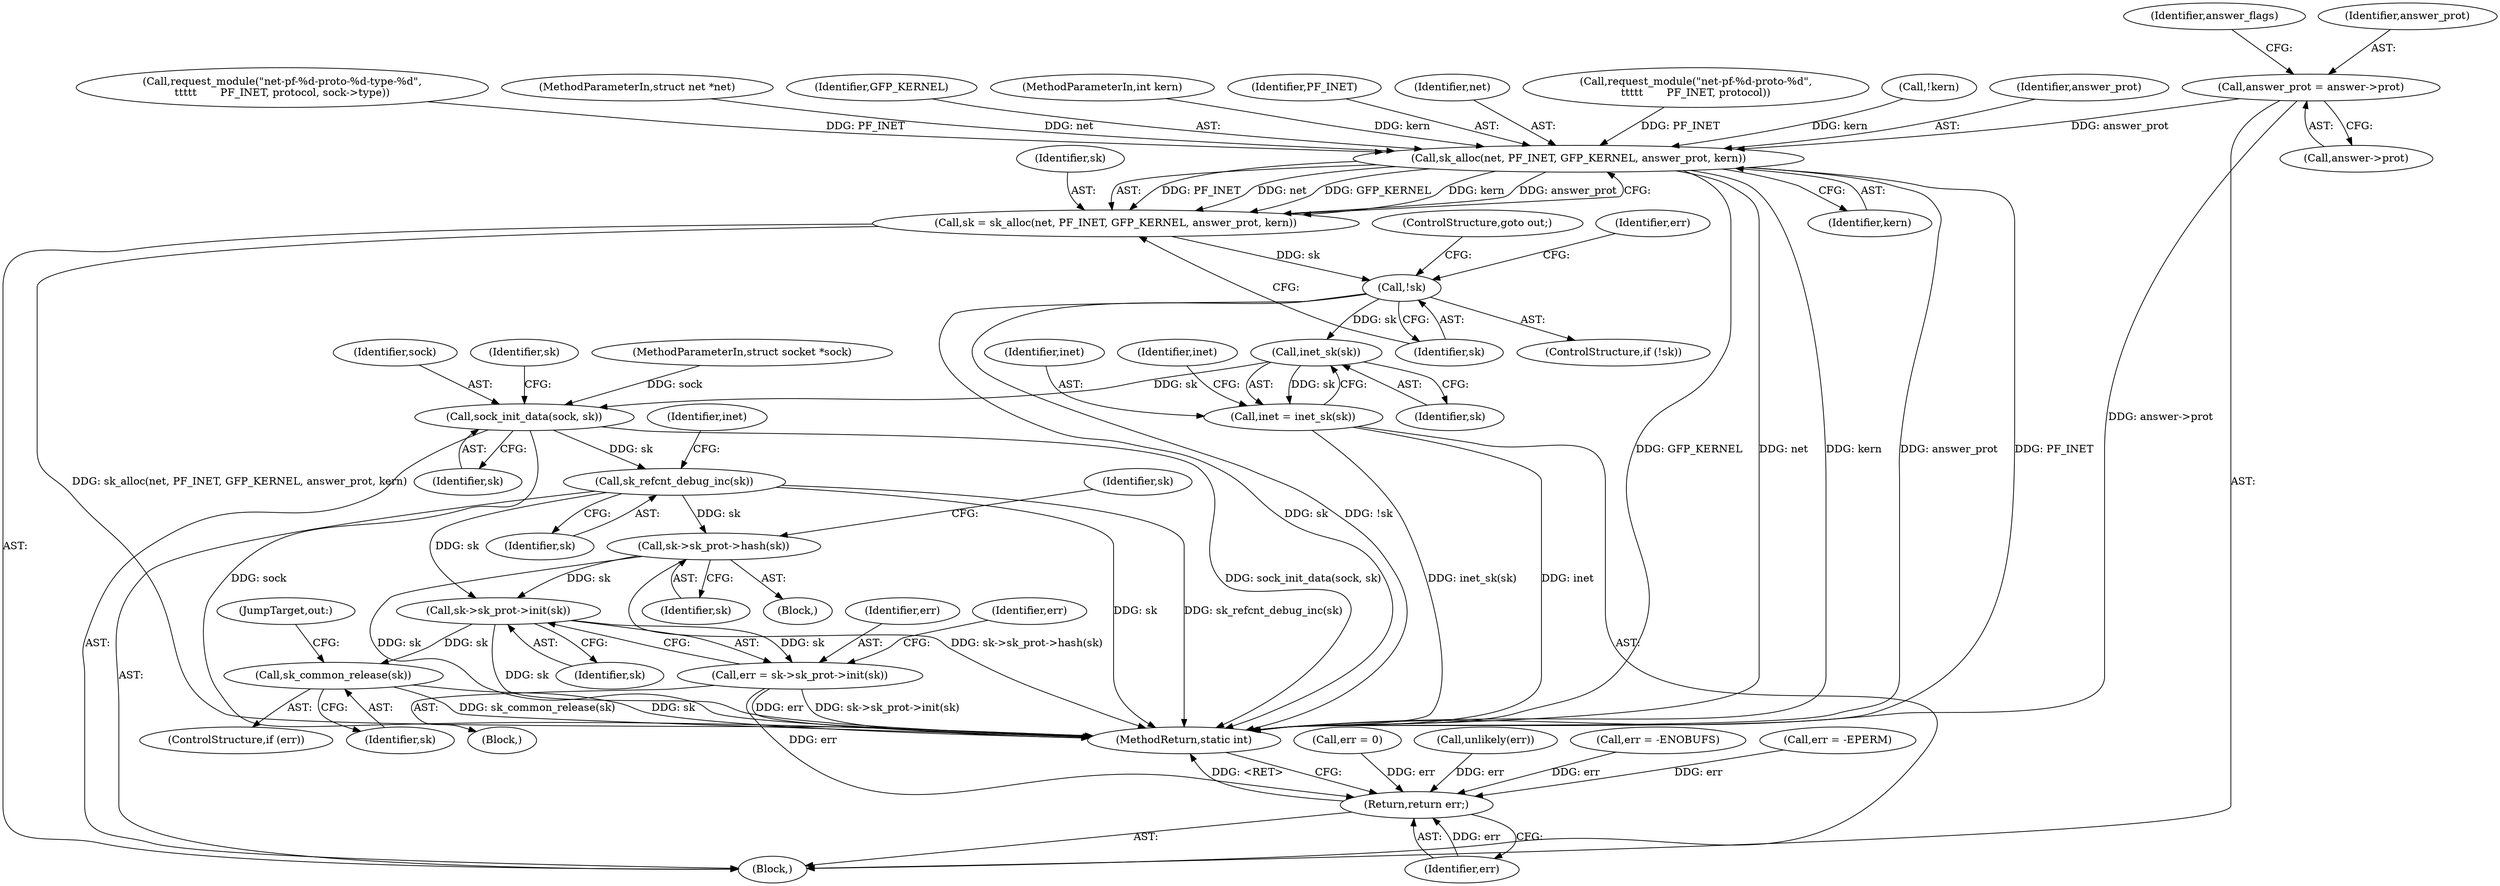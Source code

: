 digraph "0_linux_79462ad02e861803b3840cc782248c7359451cd9_1@pointer" {
"1000243" [label="(Call,answer_prot = answer->prot)"];
"1000265" [label="(Call,sk_alloc(net, PF_INET, GFP_KERNEL, answer_prot, kern))"];
"1000263" [label="(Call,sk = sk_alloc(net, PF_INET, GFP_KERNEL, answer_prot, kern))"];
"1000272" [label="(Call,!sk)"];
"1000289" [label="(Call,inet_sk(sk))"];
"1000287" [label="(Call,inet = inet_sk(sk))"];
"1000348" [label="(Call,sock_init_data(sock, sk))"];
"1000406" [label="(Call,sk_refcnt_debug_inc(sk))"];
"1000421" [label="(Call,sk->sk_prot->hash(sk))"];
"1000432" [label="(Call,sk->sk_prot->init(sk))"];
"1000430" [label="(Call,err = sk->sk_prot->init(sk))"];
"1000439" [label="(Return,return err;)"];
"1000436" [label="(Call,sk_common_release(sk))"];
"1000433" [label="(Identifier,sk)"];
"1000108" [label="(MethodParameterIn,struct net *net)"];
"1000249" [label="(Identifier,answer_flags)"];
"1000268" [label="(Identifier,GFP_KERNEL)"];
"1000265" [label="(Call,sk_alloc(net, PF_INET, GFP_KERNEL, answer_prot, kern))"];
"1000109" [label="(MethodParameterIn,struct socket *sock)"];
"1000274" [label="(ControlStructure,goto out;)"];
"1000111" [label="(MethodParameterIn,int kern)"];
"1000437" [label="(Identifier,sk)"];
"1000439" [label="(Return,return err;)"];
"1000244" [label="(Identifier,answer_prot)"];
"1000410" [label="(Identifier,inet)"];
"1000267" [label="(Identifier,PF_INET)"];
"1000243" [label="(Call,answer_prot = answer->prot)"];
"1000421" [label="(Call,sk->sk_prot->hash(sk))"];
"1000435" [label="(Identifier,err)"];
"1000264" [label="(Identifier,sk)"];
"1000288" [label="(Identifier,inet)"];
"1000266" [label="(Identifier,net)"];
"1000270" [label="(Identifier,kern)"];
"1000275" [label="(Call,err = 0)"];
"1000426" [label="(Identifier,sk)"];
"1000293" [label="(Identifier,inet)"];
"1000440" [label="(Identifier,err)"];
"1000276" [label="(Identifier,err)"];
"1000422" [label="(Identifier,sk)"];
"1000407" [label="(Identifier,sk)"];
"1000431" [label="(Identifier,err)"];
"1000432" [label="(Call,sk->sk_prot->init(sk))"];
"1000186" [label="(Call,unlikely(err))"];
"1000208" [label="(Call,request_module(\"net-pf-%d-proto-%d\",\n\t\t\t\t\t       PF_INET, protocol))"];
"1000434" [label="(ControlStructure,if (err))"];
"1000406" [label="(Call,sk_refcnt_debug_inc(sk))"];
"1000263" [label="(Call,sk = sk_alloc(net, PF_INET, GFP_KERNEL, answer_prot, kern))"];
"1000112" [label="(Block,)"];
"1000227" [label="(Call,!kern)"];
"1000269" [label="(Identifier,answer_prot)"];
"1000200" [label="(Call,request_module(\"net-pf-%d-proto-%d-type-%d\",\n\t\t\t\t\t       PF_INET, protocol, sock->type))"];
"1000272" [label="(Call,!sk)"];
"1000349" [label="(Identifier,sock)"];
"1000287" [label="(Call,inet = inet_sk(sk))"];
"1000350" [label="(Identifier,sk)"];
"1000259" [label="(Call,err = -ENOBUFS)"];
"1000353" [label="(Identifier,sk)"];
"1000348" [label="(Call,sock_init_data(sock, sk))"];
"1000273" [label="(Identifier,sk)"];
"1000289" [label="(Call,inet_sk(sk))"];
"1000271" [label="(ControlStructure,if (!sk))"];
"1000245" [label="(Call,answer->prot)"];
"1000444" [label="(MethodReturn,static int)"];
"1000436" [label="(Call,sk_common_release(sk))"];
"1000429" [label="(Block,)"];
"1000412" [label="(Block,)"];
"1000430" [label="(Call,err = sk->sk_prot->init(sk))"];
"1000215" [label="(Call,err = -EPERM)"];
"1000438" [label="(JumpTarget,out:)"];
"1000290" [label="(Identifier,sk)"];
"1000243" -> "1000112"  [label="AST: "];
"1000243" -> "1000245"  [label="CFG: "];
"1000244" -> "1000243"  [label="AST: "];
"1000245" -> "1000243"  [label="AST: "];
"1000249" -> "1000243"  [label="CFG: "];
"1000243" -> "1000444"  [label="DDG: answer->prot"];
"1000243" -> "1000265"  [label="DDG: answer_prot"];
"1000265" -> "1000263"  [label="AST: "];
"1000265" -> "1000270"  [label="CFG: "];
"1000266" -> "1000265"  [label="AST: "];
"1000267" -> "1000265"  [label="AST: "];
"1000268" -> "1000265"  [label="AST: "];
"1000269" -> "1000265"  [label="AST: "];
"1000270" -> "1000265"  [label="AST: "];
"1000263" -> "1000265"  [label="CFG: "];
"1000265" -> "1000444"  [label="DDG: answer_prot"];
"1000265" -> "1000444"  [label="DDG: PF_INET"];
"1000265" -> "1000444"  [label="DDG: GFP_KERNEL"];
"1000265" -> "1000444"  [label="DDG: net"];
"1000265" -> "1000444"  [label="DDG: kern"];
"1000265" -> "1000263"  [label="DDG: PF_INET"];
"1000265" -> "1000263"  [label="DDG: net"];
"1000265" -> "1000263"  [label="DDG: GFP_KERNEL"];
"1000265" -> "1000263"  [label="DDG: kern"];
"1000265" -> "1000263"  [label="DDG: answer_prot"];
"1000108" -> "1000265"  [label="DDG: net"];
"1000208" -> "1000265"  [label="DDG: PF_INET"];
"1000200" -> "1000265"  [label="DDG: PF_INET"];
"1000227" -> "1000265"  [label="DDG: kern"];
"1000111" -> "1000265"  [label="DDG: kern"];
"1000263" -> "1000112"  [label="AST: "];
"1000264" -> "1000263"  [label="AST: "];
"1000273" -> "1000263"  [label="CFG: "];
"1000263" -> "1000444"  [label="DDG: sk_alloc(net, PF_INET, GFP_KERNEL, answer_prot, kern)"];
"1000263" -> "1000272"  [label="DDG: sk"];
"1000272" -> "1000271"  [label="AST: "];
"1000272" -> "1000273"  [label="CFG: "];
"1000273" -> "1000272"  [label="AST: "];
"1000274" -> "1000272"  [label="CFG: "];
"1000276" -> "1000272"  [label="CFG: "];
"1000272" -> "1000444"  [label="DDG: sk"];
"1000272" -> "1000444"  [label="DDG: !sk"];
"1000272" -> "1000289"  [label="DDG: sk"];
"1000289" -> "1000287"  [label="AST: "];
"1000289" -> "1000290"  [label="CFG: "];
"1000290" -> "1000289"  [label="AST: "];
"1000287" -> "1000289"  [label="CFG: "];
"1000289" -> "1000287"  [label="DDG: sk"];
"1000289" -> "1000348"  [label="DDG: sk"];
"1000287" -> "1000112"  [label="AST: "];
"1000288" -> "1000287"  [label="AST: "];
"1000293" -> "1000287"  [label="CFG: "];
"1000287" -> "1000444"  [label="DDG: inet_sk(sk)"];
"1000287" -> "1000444"  [label="DDG: inet"];
"1000348" -> "1000112"  [label="AST: "];
"1000348" -> "1000350"  [label="CFG: "];
"1000349" -> "1000348"  [label="AST: "];
"1000350" -> "1000348"  [label="AST: "];
"1000353" -> "1000348"  [label="CFG: "];
"1000348" -> "1000444"  [label="DDG: sock"];
"1000348" -> "1000444"  [label="DDG: sock_init_data(sock, sk)"];
"1000109" -> "1000348"  [label="DDG: sock"];
"1000348" -> "1000406"  [label="DDG: sk"];
"1000406" -> "1000112"  [label="AST: "];
"1000406" -> "1000407"  [label="CFG: "];
"1000407" -> "1000406"  [label="AST: "];
"1000410" -> "1000406"  [label="CFG: "];
"1000406" -> "1000444"  [label="DDG: sk"];
"1000406" -> "1000444"  [label="DDG: sk_refcnt_debug_inc(sk)"];
"1000406" -> "1000421"  [label="DDG: sk"];
"1000406" -> "1000432"  [label="DDG: sk"];
"1000421" -> "1000412"  [label="AST: "];
"1000421" -> "1000422"  [label="CFG: "];
"1000422" -> "1000421"  [label="AST: "];
"1000426" -> "1000421"  [label="CFG: "];
"1000421" -> "1000444"  [label="DDG: sk"];
"1000421" -> "1000444"  [label="DDG: sk->sk_prot->hash(sk)"];
"1000421" -> "1000432"  [label="DDG: sk"];
"1000432" -> "1000430"  [label="AST: "];
"1000432" -> "1000433"  [label="CFG: "];
"1000433" -> "1000432"  [label="AST: "];
"1000430" -> "1000432"  [label="CFG: "];
"1000432" -> "1000444"  [label="DDG: sk"];
"1000432" -> "1000430"  [label="DDG: sk"];
"1000432" -> "1000436"  [label="DDG: sk"];
"1000430" -> "1000429"  [label="AST: "];
"1000431" -> "1000430"  [label="AST: "];
"1000435" -> "1000430"  [label="CFG: "];
"1000430" -> "1000444"  [label="DDG: sk->sk_prot->init(sk)"];
"1000430" -> "1000444"  [label="DDG: err"];
"1000430" -> "1000439"  [label="DDG: err"];
"1000439" -> "1000112"  [label="AST: "];
"1000439" -> "1000440"  [label="CFG: "];
"1000440" -> "1000439"  [label="AST: "];
"1000444" -> "1000439"  [label="CFG: "];
"1000439" -> "1000444"  [label="DDG: <RET>"];
"1000440" -> "1000439"  [label="DDG: err"];
"1000259" -> "1000439"  [label="DDG: err"];
"1000186" -> "1000439"  [label="DDG: err"];
"1000215" -> "1000439"  [label="DDG: err"];
"1000275" -> "1000439"  [label="DDG: err"];
"1000436" -> "1000434"  [label="AST: "];
"1000436" -> "1000437"  [label="CFG: "];
"1000437" -> "1000436"  [label="AST: "];
"1000438" -> "1000436"  [label="CFG: "];
"1000436" -> "1000444"  [label="DDG: sk_common_release(sk)"];
"1000436" -> "1000444"  [label="DDG: sk"];
}
